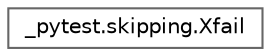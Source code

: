 digraph "Graphical Class Hierarchy"
{
 // LATEX_PDF_SIZE
  bgcolor="transparent";
  edge [fontname=Helvetica,fontsize=10,labelfontname=Helvetica,labelfontsize=10];
  node [fontname=Helvetica,fontsize=10,shape=box,height=0.2,width=0.4];
  rankdir="LR";
  Node0 [id="Node000000",label="_pytest.skipping.Xfail",height=0.2,width=0.4,color="grey40", fillcolor="white", style="filled",URL="$class__pytest_1_1skipping_1_1_xfail.html",tooltip=" "];
}
